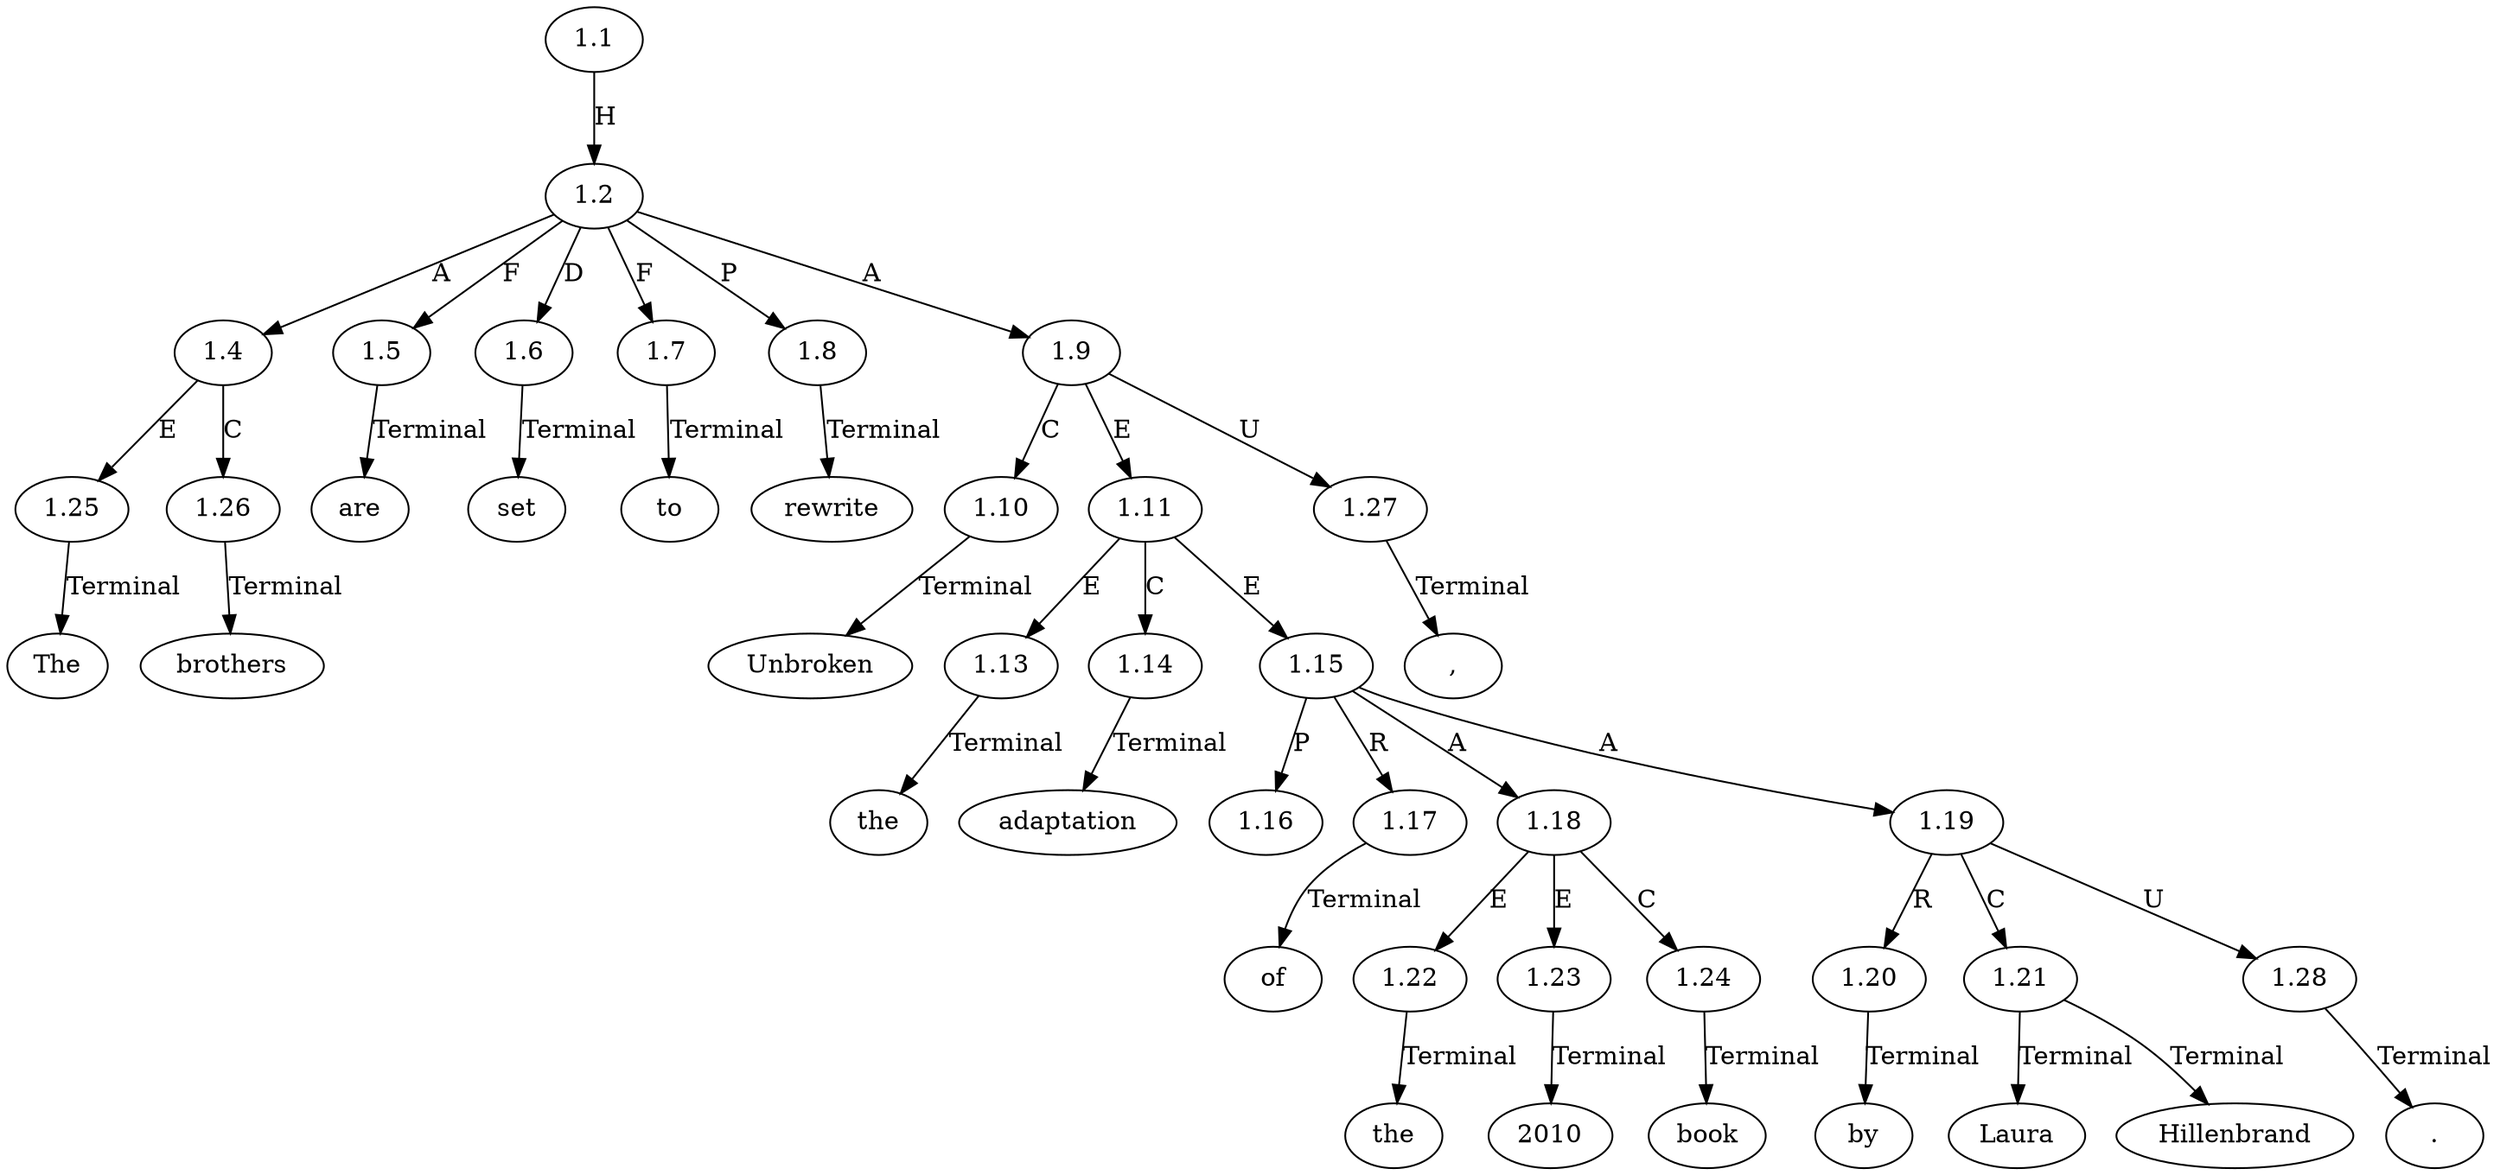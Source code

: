 // Graph
digraph {
	0.1 [label=The ordering=out]
	0.10 [label=adaptation ordering=out]
	0.11 [label=of ordering=out]
	0.12 [label=the ordering=out]
	0.13 [label=2010 ordering=out]
	0.14 [label=book ordering=out]
	0.15 [label=by ordering=out]
	0.16 [label=Laura ordering=out]
	0.17 [label=Hillenbrand ordering=out]
	0.18 [label="." ordering=out]
	0.2 [label=brothers ordering=out]
	0.3 [label=are ordering=out]
	0.4 [label=set ordering=out]
	0.5 [label=to ordering=out]
	0.6 [label=rewrite ordering=out]
	0.7 [label=Unbroken ordering=out]
	0.8 [label="," ordering=out]
	0.9 [label=the ordering=out]
	1.1 [label=1.1 ordering=out]
	1.2 [label=1.2 ordering=out]
	1.4 [label=1.4 ordering=out]
	1.5 [label=1.5 ordering=out]
	1.6 [label=1.6 ordering=out]
	1.7 [label=1.7 ordering=out]
	1.8 [label=1.8 ordering=out]
	1.9 [label=1.9 ordering=out]
	1.10 [label=1.10 ordering=out]
	1.11 [label=1.11 ordering=out]
	1.13 [label=1.13 ordering=out]
	1.14 [label=1.14 ordering=out]
	1.15 [label=1.15 ordering=out]
	1.16 [label=1.16 ordering=out]
	1.17 [label=1.17 ordering=out]
	1.18 [label=1.18 ordering=out]
	1.19 [label=1.19 ordering=out]
	1.20 [label=1.20 ordering=out]
	1.21 [label=1.21 ordering=out]
	1.22 [label=1.22 ordering=out]
	1.23 [label=1.23 ordering=out]
	1.24 [label=1.24 ordering=out]
	1.25 [label=1.25 ordering=out]
	1.26 [label=1.26 ordering=out]
	1.27 [label=1.27 ordering=out]
	1.28 [label=1.28 ordering=out]
	1.1 -> 1.2 [label=H ordering=out]
	1.2 -> 1.4 [label=A ordering=out]
	1.2 -> 1.5 [label=F ordering=out]
	1.2 -> 1.6 [label=D ordering=out]
	1.2 -> 1.7 [label=F ordering=out]
	1.2 -> 1.8 [label=P ordering=out]
	1.2 -> 1.9 [label=A ordering=out]
	1.4 -> 1.25 [label=E ordering=out]
	1.4 -> 1.26 [label=C ordering=out]
	1.5 -> 0.3 [label=Terminal ordering=out]
	1.6 -> 0.4 [label=Terminal ordering=out]
	1.7 -> 0.5 [label=Terminal ordering=out]
	1.8 -> 0.6 [label=Terminal ordering=out]
	1.9 -> 1.10 [label=C ordering=out]
	1.9 -> 1.11 [label=E ordering=out]
	1.9 -> 1.27 [label=U ordering=out]
	1.10 -> 0.7 [label=Terminal ordering=out]
	1.11 -> 1.13 [label=E ordering=out]
	1.11 -> 1.14 [label=C ordering=out]
	1.11 -> 1.15 [label=E ordering=out]
	1.13 -> 0.9 [label=Terminal ordering=out]
	1.14 -> 0.10 [label=Terminal ordering=out]
	1.15 -> 1.16 [label=P ordering=out]
	1.15 -> 1.17 [label=R ordering=out]
	1.15 -> 1.18 [label=A ordering=out]
	1.15 -> 1.19 [label=A ordering=out]
	1.17 -> 0.11 [label=Terminal ordering=out]
	1.18 -> 1.22 [label=E ordering=out]
	1.18 -> 1.23 [label=E ordering=out]
	1.18 -> 1.24 [label=C ordering=out]
	1.19 -> 1.20 [label=R ordering=out]
	1.19 -> 1.21 [label=C ordering=out]
	1.19 -> 1.28 [label=U ordering=out]
	1.20 -> 0.15 [label=Terminal ordering=out]
	1.21 -> 0.16 [label=Terminal ordering=out]
	1.21 -> 0.17 [label=Terminal ordering=out]
	1.22 -> 0.12 [label=Terminal ordering=out]
	1.23 -> 0.13 [label=Terminal ordering=out]
	1.24 -> 0.14 [label=Terminal ordering=out]
	1.25 -> 0.1 [label=Terminal ordering=out]
	1.26 -> 0.2 [label=Terminal ordering=out]
	1.27 -> 0.8 [label=Terminal ordering=out]
	1.28 -> 0.18 [label=Terminal ordering=out]
}
